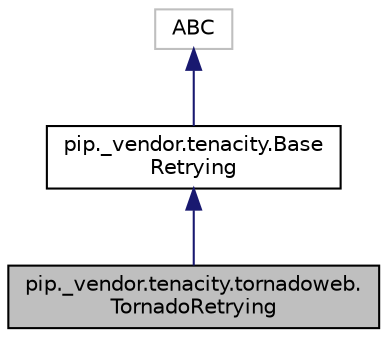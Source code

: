 digraph "pip._vendor.tenacity.tornadoweb.TornadoRetrying"
{
 // LATEX_PDF_SIZE
  edge [fontname="Helvetica",fontsize="10",labelfontname="Helvetica",labelfontsize="10"];
  node [fontname="Helvetica",fontsize="10",shape=record];
  Node1 [label="pip._vendor.tenacity.tornadoweb.\lTornadoRetrying",height=0.2,width=0.4,color="black", fillcolor="grey75", style="filled", fontcolor="black",tooltip=" "];
  Node2 -> Node1 [dir="back",color="midnightblue",fontsize="10",style="solid",fontname="Helvetica"];
  Node2 [label="pip._vendor.tenacity.Base\lRetrying",height=0.2,width=0.4,color="black", fillcolor="white", style="filled",URL="$classpip_1_1__vendor_1_1tenacity_1_1BaseRetrying.html",tooltip=" "];
  Node3 -> Node2 [dir="back",color="midnightblue",fontsize="10",style="solid",fontname="Helvetica"];
  Node3 [label="ABC",height=0.2,width=0.4,color="grey75", fillcolor="white", style="filled",tooltip=" "];
}
